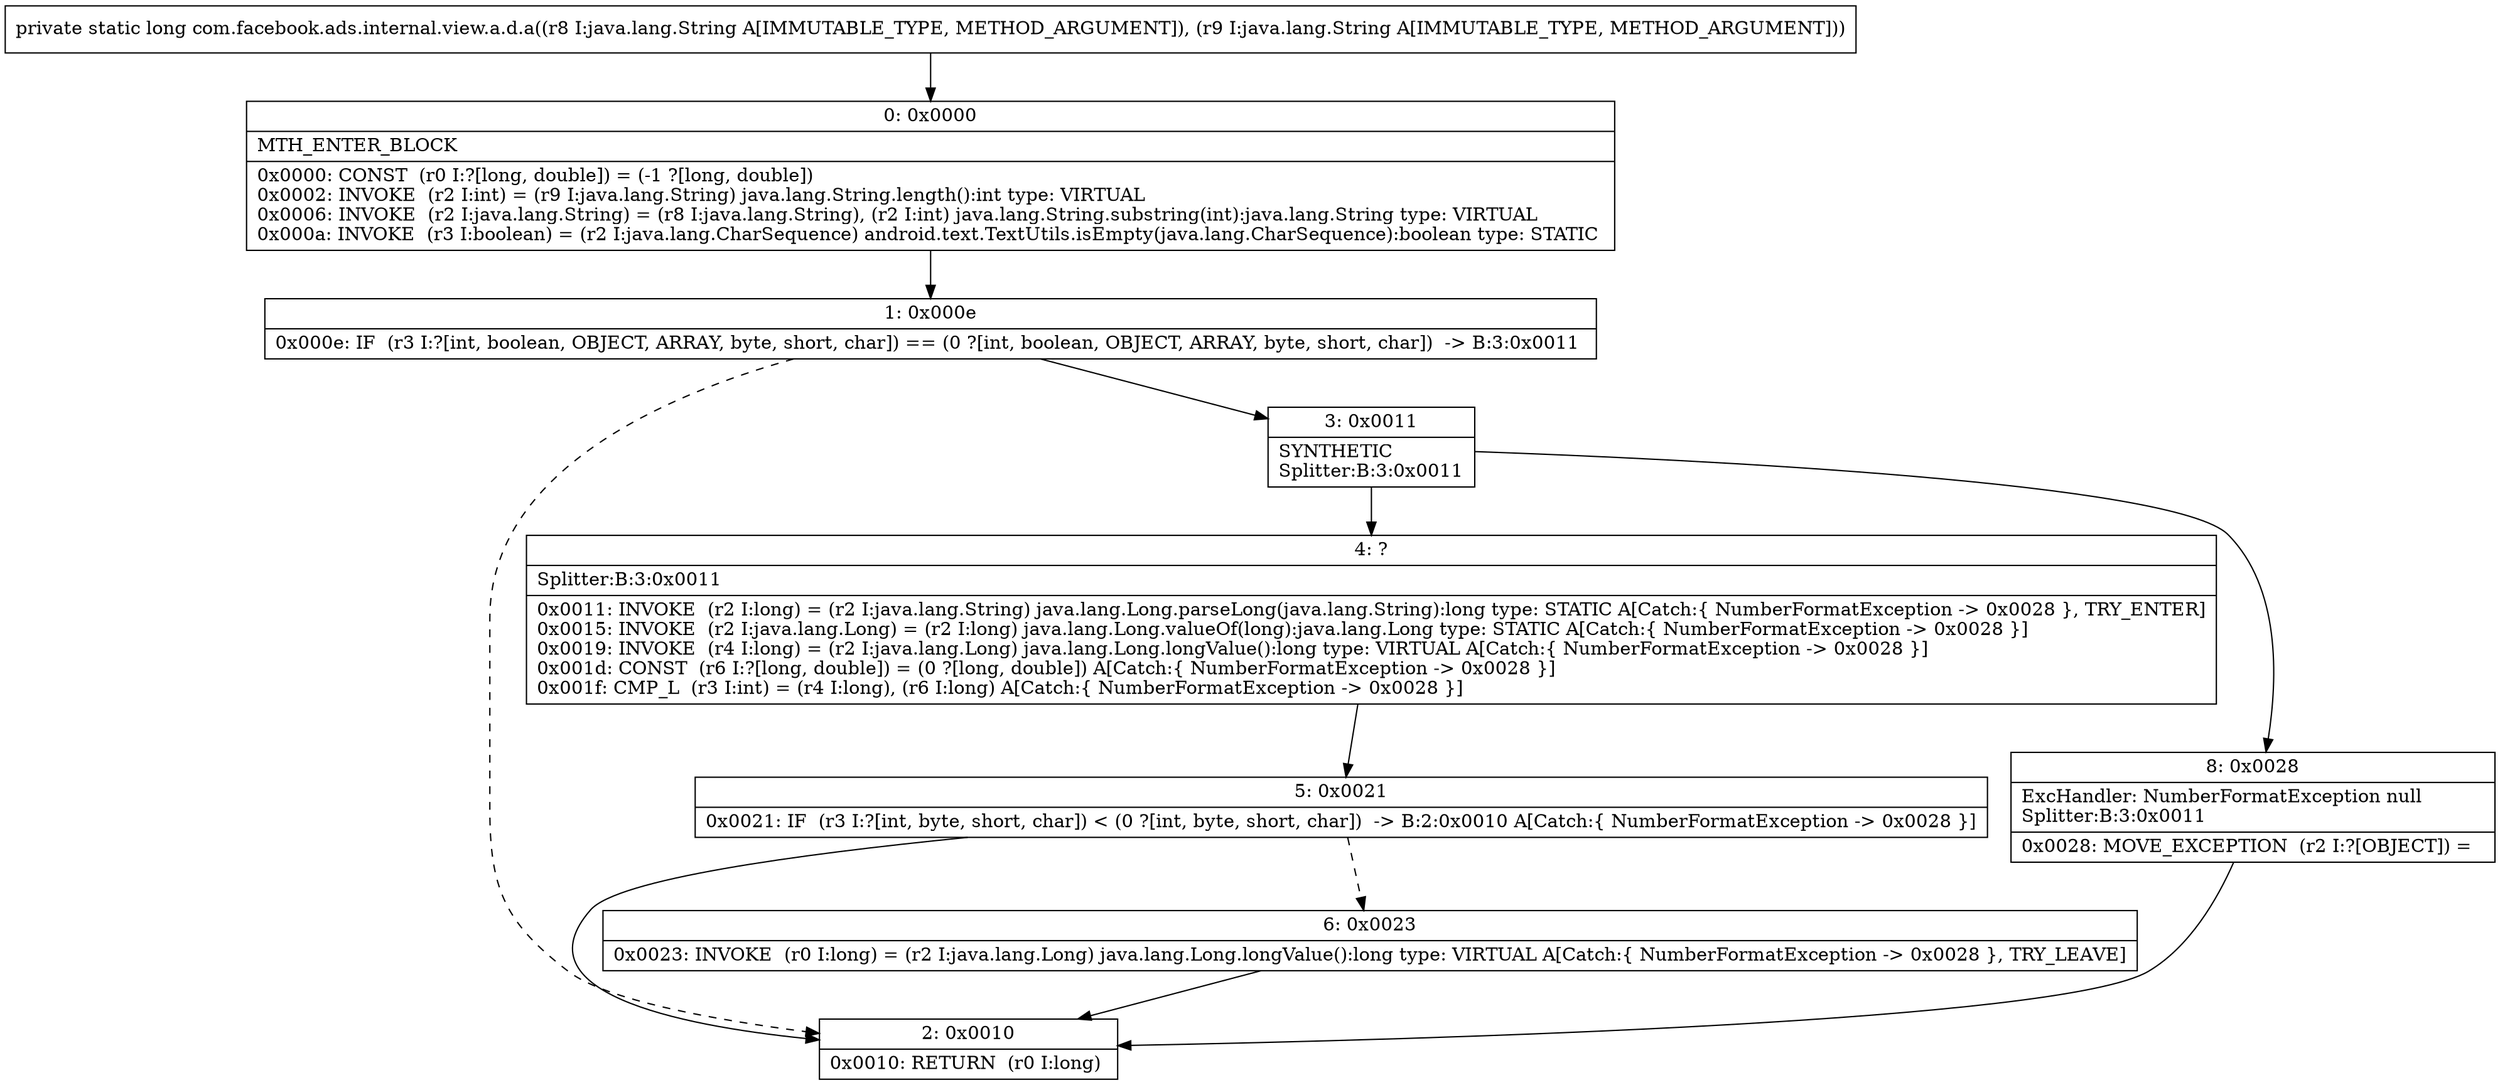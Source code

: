digraph "CFG forcom.facebook.ads.internal.view.a.d.a(Ljava\/lang\/String;Ljava\/lang\/String;)J" {
Node_0 [shape=record,label="{0\:\ 0x0000|MTH_ENTER_BLOCK\l|0x0000: CONST  (r0 I:?[long, double]) = (\-1 ?[long, double]) \l0x0002: INVOKE  (r2 I:int) = (r9 I:java.lang.String) java.lang.String.length():int type: VIRTUAL \l0x0006: INVOKE  (r2 I:java.lang.String) = (r8 I:java.lang.String), (r2 I:int) java.lang.String.substring(int):java.lang.String type: VIRTUAL \l0x000a: INVOKE  (r3 I:boolean) = (r2 I:java.lang.CharSequence) android.text.TextUtils.isEmpty(java.lang.CharSequence):boolean type: STATIC \l}"];
Node_1 [shape=record,label="{1\:\ 0x000e|0x000e: IF  (r3 I:?[int, boolean, OBJECT, ARRAY, byte, short, char]) == (0 ?[int, boolean, OBJECT, ARRAY, byte, short, char])  \-\> B:3:0x0011 \l}"];
Node_2 [shape=record,label="{2\:\ 0x0010|0x0010: RETURN  (r0 I:long) \l}"];
Node_3 [shape=record,label="{3\:\ 0x0011|SYNTHETIC\lSplitter:B:3:0x0011\l}"];
Node_4 [shape=record,label="{4\:\ ?|Splitter:B:3:0x0011\l|0x0011: INVOKE  (r2 I:long) = (r2 I:java.lang.String) java.lang.Long.parseLong(java.lang.String):long type: STATIC A[Catch:\{ NumberFormatException \-\> 0x0028 \}, TRY_ENTER]\l0x0015: INVOKE  (r2 I:java.lang.Long) = (r2 I:long) java.lang.Long.valueOf(long):java.lang.Long type: STATIC A[Catch:\{ NumberFormatException \-\> 0x0028 \}]\l0x0019: INVOKE  (r4 I:long) = (r2 I:java.lang.Long) java.lang.Long.longValue():long type: VIRTUAL A[Catch:\{ NumberFormatException \-\> 0x0028 \}]\l0x001d: CONST  (r6 I:?[long, double]) = (0 ?[long, double]) A[Catch:\{ NumberFormatException \-\> 0x0028 \}]\l0x001f: CMP_L  (r3 I:int) = (r4 I:long), (r6 I:long) A[Catch:\{ NumberFormatException \-\> 0x0028 \}]\l}"];
Node_5 [shape=record,label="{5\:\ 0x0021|0x0021: IF  (r3 I:?[int, byte, short, char]) \< (0 ?[int, byte, short, char])  \-\> B:2:0x0010 A[Catch:\{ NumberFormatException \-\> 0x0028 \}]\l}"];
Node_6 [shape=record,label="{6\:\ 0x0023|0x0023: INVOKE  (r0 I:long) = (r2 I:java.lang.Long) java.lang.Long.longValue():long type: VIRTUAL A[Catch:\{ NumberFormatException \-\> 0x0028 \}, TRY_LEAVE]\l}"];
Node_8 [shape=record,label="{8\:\ 0x0028|ExcHandler: NumberFormatException null\lSplitter:B:3:0x0011\l|0x0028: MOVE_EXCEPTION  (r2 I:?[OBJECT]) =  \l}"];
MethodNode[shape=record,label="{private static long com.facebook.ads.internal.view.a.d.a((r8 I:java.lang.String A[IMMUTABLE_TYPE, METHOD_ARGUMENT]), (r9 I:java.lang.String A[IMMUTABLE_TYPE, METHOD_ARGUMENT])) }"];
MethodNode -> Node_0;
Node_0 -> Node_1;
Node_1 -> Node_2[style=dashed];
Node_1 -> Node_3;
Node_3 -> Node_4;
Node_3 -> Node_8;
Node_4 -> Node_5;
Node_5 -> Node_2;
Node_5 -> Node_6[style=dashed];
Node_6 -> Node_2;
Node_8 -> Node_2;
}

